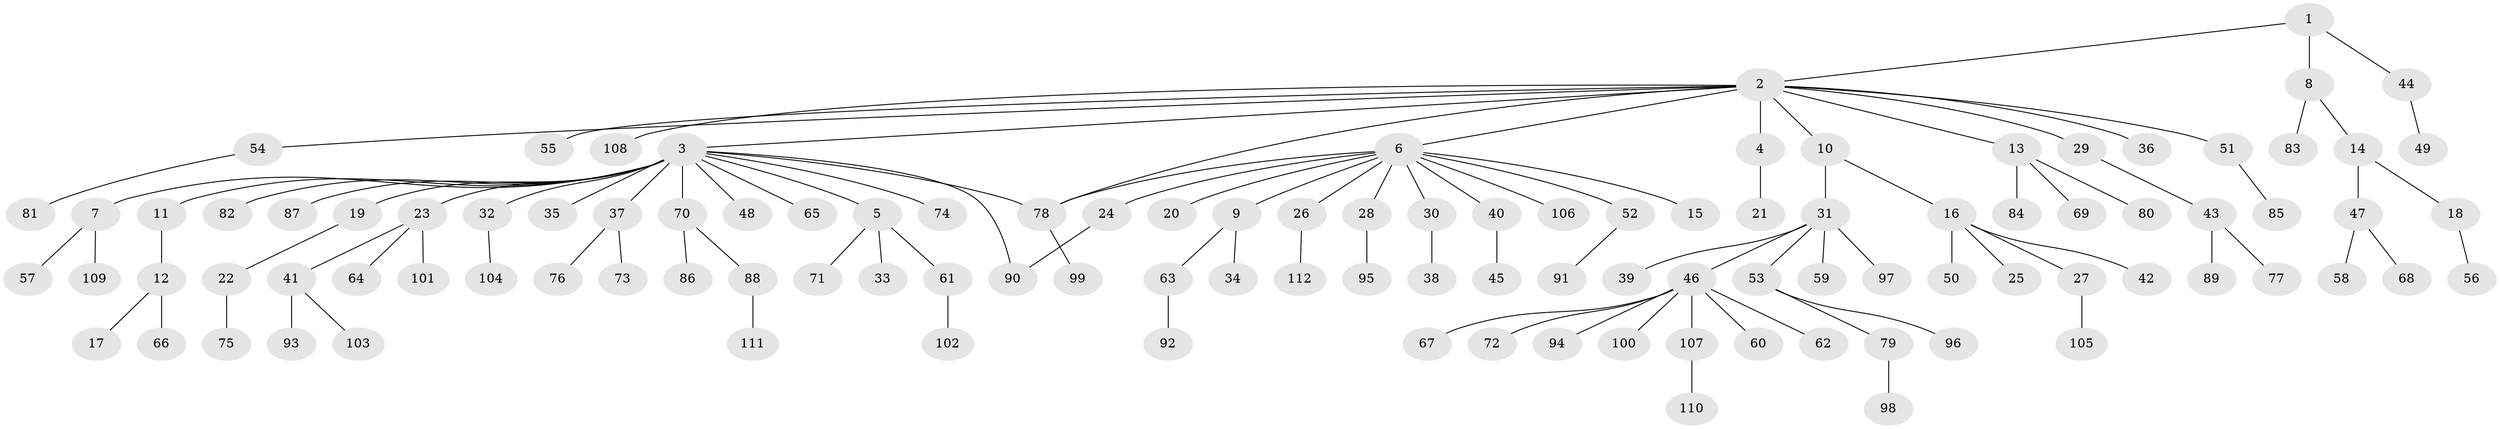 // Generated by graph-tools (version 1.1) at 2025/01/03/09/25 03:01:42]
// undirected, 112 vertices, 114 edges
graph export_dot {
graph [start="1"]
  node [color=gray90,style=filled];
  1;
  2;
  3;
  4;
  5;
  6;
  7;
  8;
  9;
  10;
  11;
  12;
  13;
  14;
  15;
  16;
  17;
  18;
  19;
  20;
  21;
  22;
  23;
  24;
  25;
  26;
  27;
  28;
  29;
  30;
  31;
  32;
  33;
  34;
  35;
  36;
  37;
  38;
  39;
  40;
  41;
  42;
  43;
  44;
  45;
  46;
  47;
  48;
  49;
  50;
  51;
  52;
  53;
  54;
  55;
  56;
  57;
  58;
  59;
  60;
  61;
  62;
  63;
  64;
  65;
  66;
  67;
  68;
  69;
  70;
  71;
  72;
  73;
  74;
  75;
  76;
  77;
  78;
  79;
  80;
  81;
  82;
  83;
  84;
  85;
  86;
  87;
  88;
  89;
  90;
  91;
  92;
  93;
  94;
  95;
  96;
  97;
  98;
  99;
  100;
  101;
  102;
  103;
  104;
  105;
  106;
  107;
  108;
  109;
  110;
  111;
  112;
  1 -- 2;
  1 -- 8;
  1 -- 44;
  2 -- 3;
  2 -- 4;
  2 -- 6;
  2 -- 10;
  2 -- 13;
  2 -- 29;
  2 -- 36;
  2 -- 51;
  2 -- 54;
  2 -- 55;
  2 -- 78;
  2 -- 108;
  3 -- 5;
  3 -- 7;
  3 -- 11;
  3 -- 19;
  3 -- 23;
  3 -- 32;
  3 -- 35;
  3 -- 37;
  3 -- 48;
  3 -- 65;
  3 -- 70;
  3 -- 74;
  3 -- 78;
  3 -- 82;
  3 -- 87;
  3 -- 90;
  4 -- 21;
  5 -- 33;
  5 -- 61;
  5 -- 71;
  6 -- 9;
  6 -- 15;
  6 -- 20;
  6 -- 24;
  6 -- 26;
  6 -- 28;
  6 -- 30;
  6 -- 40;
  6 -- 52;
  6 -- 78;
  6 -- 106;
  7 -- 57;
  7 -- 109;
  8 -- 14;
  8 -- 83;
  9 -- 34;
  9 -- 63;
  10 -- 16;
  10 -- 31;
  11 -- 12;
  12 -- 17;
  12 -- 66;
  13 -- 69;
  13 -- 80;
  13 -- 84;
  14 -- 18;
  14 -- 47;
  16 -- 25;
  16 -- 27;
  16 -- 42;
  16 -- 50;
  18 -- 56;
  19 -- 22;
  22 -- 75;
  23 -- 41;
  23 -- 64;
  23 -- 101;
  24 -- 90;
  26 -- 112;
  27 -- 105;
  28 -- 95;
  29 -- 43;
  30 -- 38;
  31 -- 39;
  31 -- 46;
  31 -- 53;
  31 -- 59;
  31 -- 97;
  32 -- 104;
  37 -- 73;
  37 -- 76;
  40 -- 45;
  41 -- 93;
  41 -- 103;
  43 -- 77;
  43 -- 89;
  44 -- 49;
  46 -- 60;
  46 -- 62;
  46 -- 67;
  46 -- 72;
  46 -- 94;
  46 -- 100;
  46 -- 107;
  47 -- 58;
  47 -- 68;
  51 -- 85;
  52 -- 91;
  53 -- 79;
  53 -- 96;
  54 -- 81;
  61 -- 102;
  63 -- 92;
  70 -- 86;
  70 -- 88;
  78 -- 99;
  79 -- 98;
  88 -- 111;
  107 -- 110;
}
